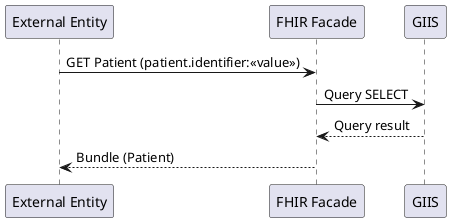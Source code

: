@startuml search-patientdetail

Participant "External Entity"  as ExternalEntity
Participant "FHIR Facade"  as FHIRFacade
Participant "GIIS"  as GIIS

ExternalEntity -> FHIRFacade: GET Patient (patient.identifier:<<value>>)
FHIRFacade -> GIIS: Query SELECT
GIIS --> FHIRFacade: Query result
FHIRFacade --> ExternalEntity: Bundle (Patient)

@enduml